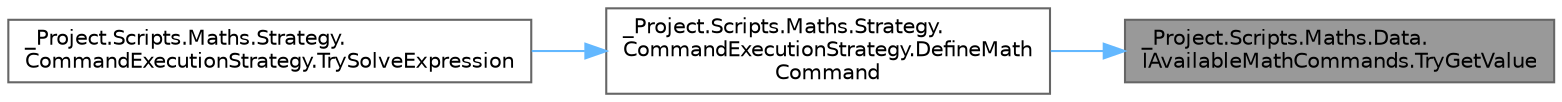 digraph "_Project.Scripts.Maths.Data.IAvailableMathCommands.TryGetValue"
{
 // LATEX_PDF_SIZE
  bgcolor="transparent";
  edge [fontname=Helvetica,fontsize=10,labelfontname=Helvetica,labelfontsize=10];
  node [fontname=Helvetica,fontsize=10,shape=box,height=0.2,width=0.4];
  rankdir="RL";
  Node1 [id="Node000001",label="_Project.Scripts.Maths.Data.\lIAvailableMathCommands.TryGetValue",height=0.2,width=0.4,color="gray40", fillcolor="grey60", style="filled", fontcolor="black",tooltip="Метод получения типа математической операции"];
  Node1 -> Node2 [id="edge1_Node000001_Node000002",dir="back",color="steelblue1",style="solid",tooltip=" "];
  Node2 [id="Node000002",label="_Project.Scripts.Maths.Strategy.\lCommandExecutionStrategy.DefineMath\lCommand",height=0.2,width=0.4,color="grey40", fillcolor="white", style="filled",URL="$class___project_1_1_scripts_1_1_maths_1_1_strategy_1_1_command_execution_strategy.html#a4c3229c5de393facb41978d549286e28",tooltip="Метод создания математичесой команды для введнного выражения"];
  Node2 -> Node3 [id="edge2_Node000002_Node000003",dir="back",color="steelblue1",style="solid",tooltip=" "];
  Node3 [id="Node000003",label="_Project.Scripts.Maths.Strategy.\lCommandExecutionStrategy.TrySolveExpression",height=0.2,width=0.4,color="grey40", fillcolor="white", style="filled",URL="$class___project_1_1_scripts_1_1_maths_1_1_strategy_1_1_command_execution_strategy.html#ad40338fb708657e3563cb78603525c93",tooltip="Метод запуска математических вычислений"];
}
